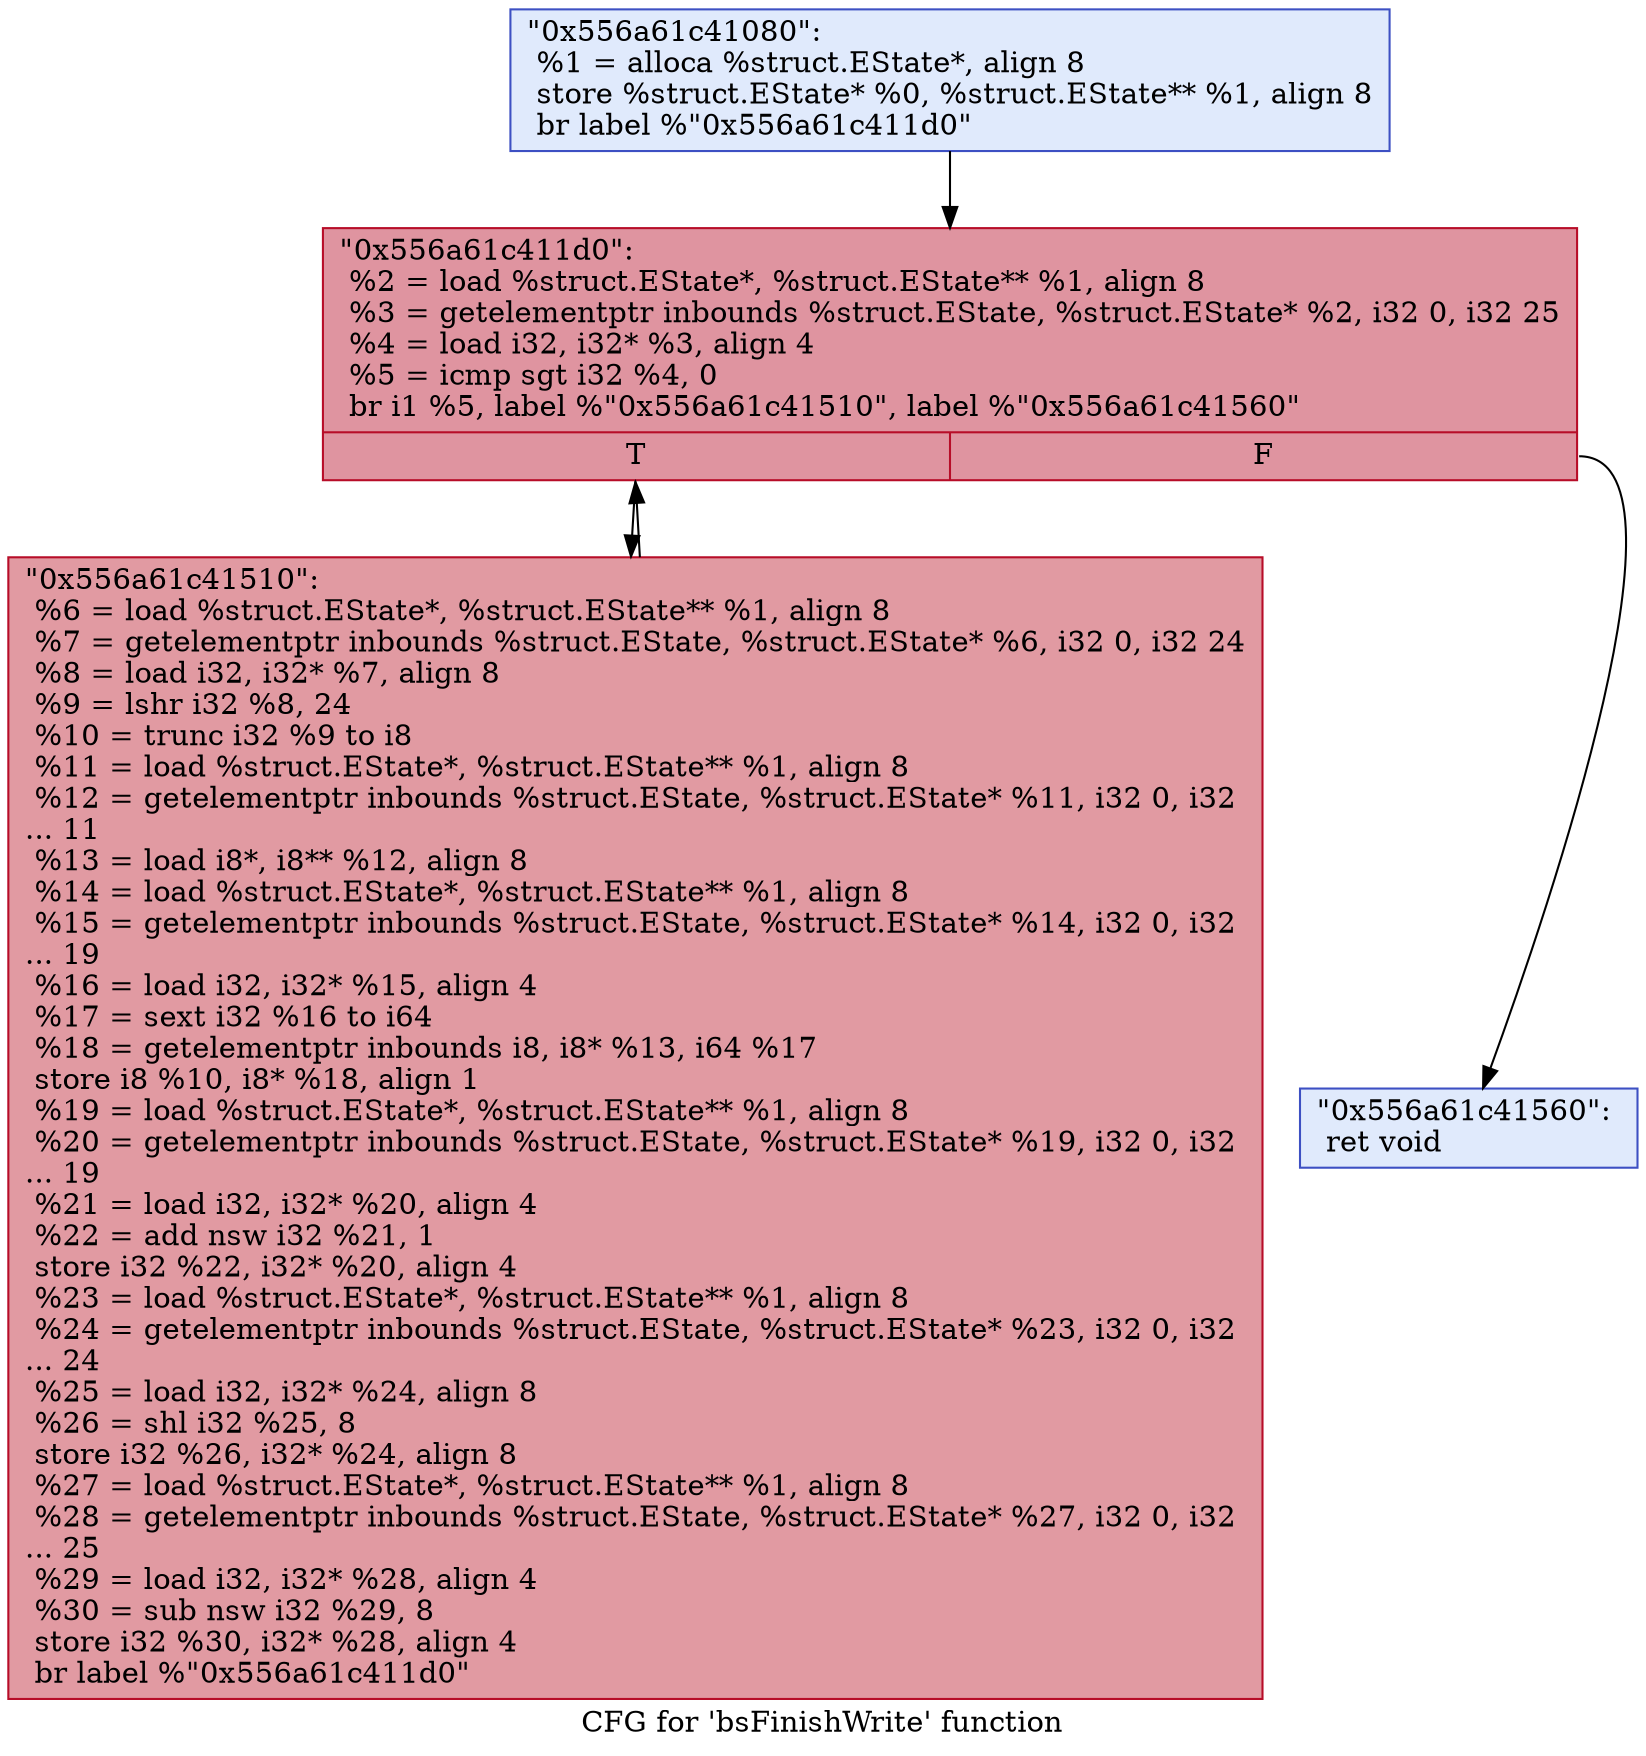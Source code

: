 digraph "CFG for 'bsFinishWrite' function" {
	label="CFG for 'bsFinishWrite' function";

	Node0x556a61c41080 [shape=record,color="#3d50c3ff", style=filled, fillcolor="#b9d0f970",label="{\"0x556a61c41080\":\l  %1 = alloca %struct.EState*, align 8\l  store %struct.EState* %0, %struct.EState** %1, align 8\l  br label %\"0x556a61c411d0\"\l}"];
	Node0x556a61c41080 -> Node0x556a61c411d0;
	Node0x556a61c411d0 [shape=record,color="#b70d28ff", style=filled, fillcolor="#b70d2870",label="{\"0x556a61c411d0\":                                 \l  %2 = load %struct.EState*, %struct.EState** %1, align 8\l  %3 = getelementptr inbounds %struct.EState, %struct.EState* %2, i32 0, i32 25\l  %4 = load i32, i32* %3, align 4\l  %5 = icmp sgt i32 %4, 0\l  br i1 %5, label %\"0x556a61c41510\", label %\"0x556a61c41560\"\l|{<s0>T|<s1>F}}"];
	Node0x556a61c411d0:s0 -> Node0x556a61c41510;
	Node0x556a61c411d0:s1 -> Node0x556a61c41560;
	Node0x556a61c41510 [shape=record,color="#b70d28ff", style=filled, fillcolor="#bb1b2c70",label="{\"0x556a61c41510\":                                 \l  %6 = load %struct.EState*, %struct.EState** %1, align 8\l  %7 = getelementptr inbounds %struct.EState, %struct.EState* %6, i32 0, i32 24\l  %8 = load i32, i32* %7, align 8\l  %9 = lshr i32 %8, 24\l  %10 = trunc i32 %9 to i8\l  %11 = load %struct.EState*, %struct.EState** %1, align 8\l  %12 = getelementptr inbounds %struct.EState, %struct.EState* %11, i32 0, i32\l... 11\l  %13 = load i8*, i8** %12, align 8\l  %14 = load %struct.EState*, %struct.EState** %1, align 8\l  %15 = getelementptr inbounds %struct.EState, %struct.EState* %14, i32 0, i32\l... 19\l  %16 = load i32, i32* %15, align 4\l  %17 = sext i32 %16 to i64\l  %18 = getelementptr inbounds i8, i8* %13, i64 %17\l  store i8 %10, i8* %18, align 1\l  %19 = load %struct.EState*, %struct.EState** %1, align 8\l  %20 = getelementptr inbounds %struct.EState, %struct.EState* %19, i32 0, i32\l... 19\l  %21 = load i32, i32* %20, align 4\l  %22 = add nsw i32 %21, 1\l  store i32 %22, i32* %20, align 4\l  %23 = load %struct.EState*, %struct.EState** %1, align 8\l  %24 = getelementptr inbounds %struct.EState, %struct.EState* %23, i32 0, i32\l... 24\l  %25 = load i32, i32* %24, align 8\l  %26 = shl i32 %25, 8\l  store i32 %26, i32* %24, align 8\l  %27 = load %struct.EState*, %struct.EState** %1, align 8\l  %28 = getelementptr inbounds %struct.EState, %struct.EState* %27, i32 0, i32\l... 25\l  %29 = load i32, i32* %28, align 4\l  %30 = sub nsw i32 %29, 8\l  store i32 %30, i32* %28, align 4\l  br label %\"0x556a61c411d0\"\l}"];
	Node0x556a61c41510 -> Node0x556a61c411d0;
	Node0x556a61c41560 [shape=record,color="#3d50c3ff", style=filled, fillcolor="#b9d0f970",label="{\"0x556a61c41560\":                                 \l  ret void\l}"];
}
